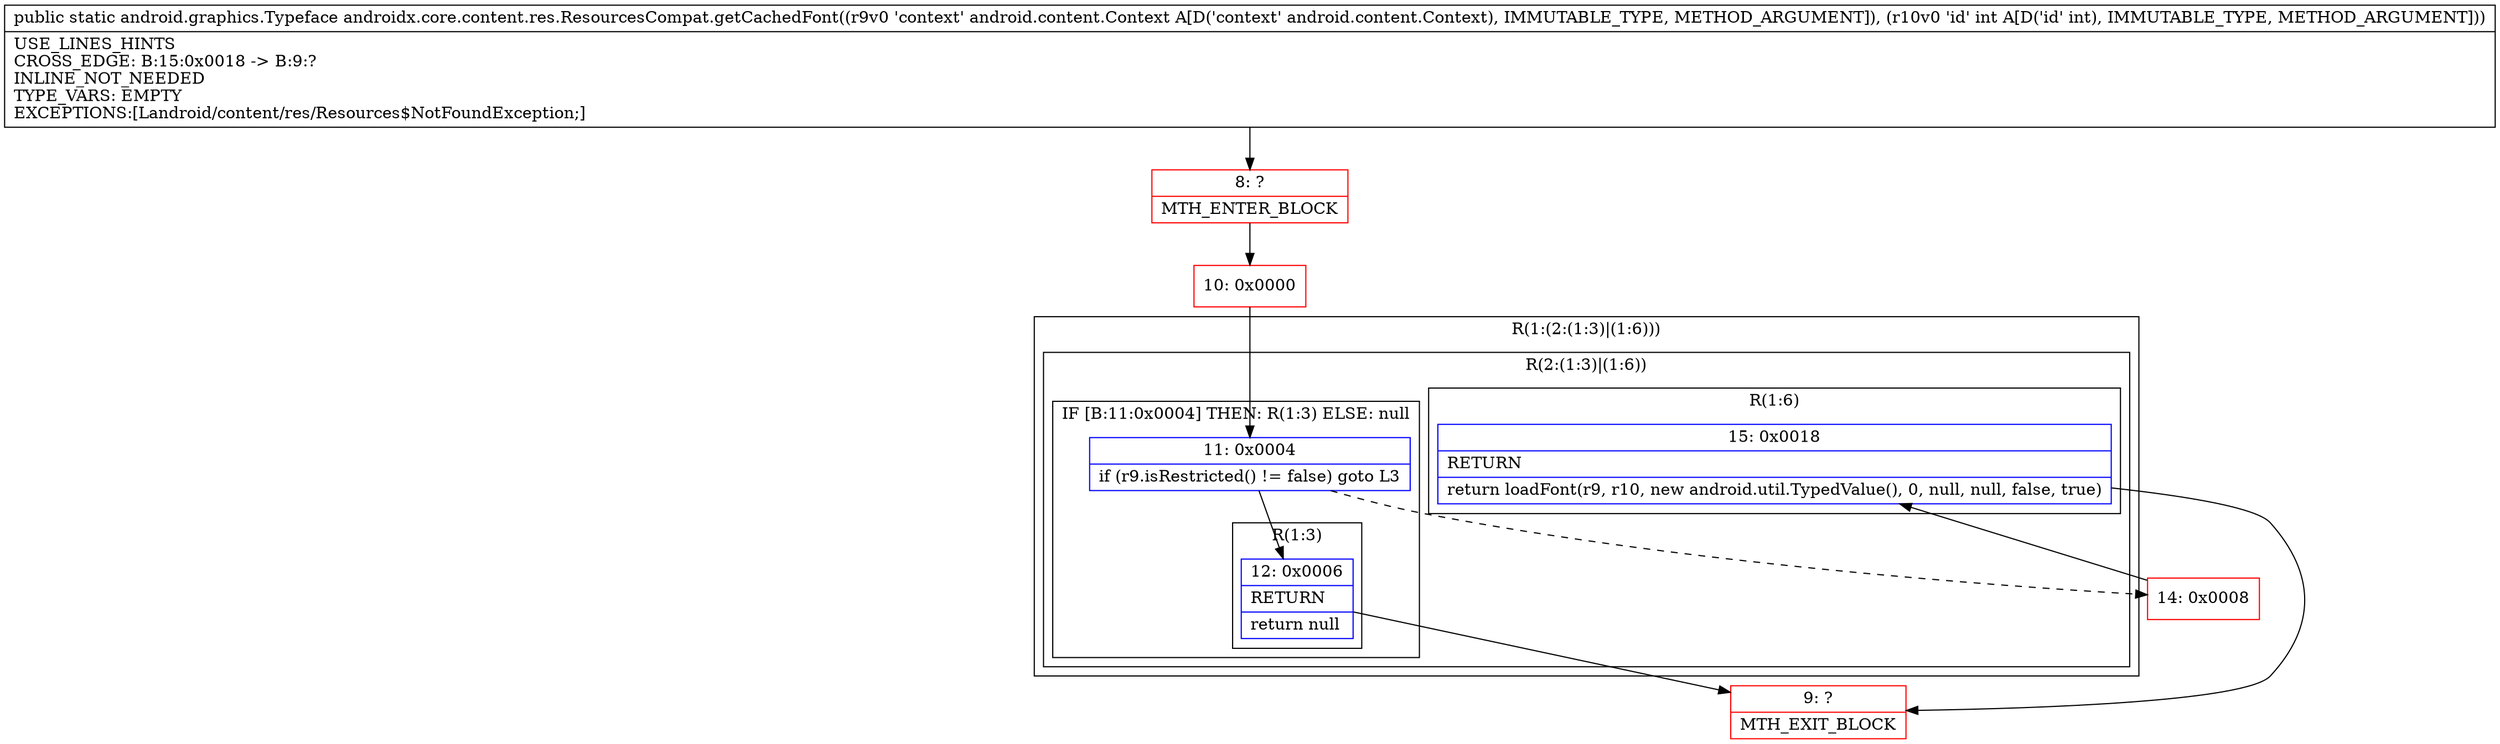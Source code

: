 digraph "CFG forandroidx.core.content.res.ResourcesCompat.getCachedFont(Landroid\/content\/Context;I)Landroid\/graphics\/Typeface;" {
subgraph cluster_Region_2057756004 {
label = "R(1:(2:(1:3)|(1:6)))";
node [shape=record,color=blue];
subgraph cluster_Region_137288386 {
label = "R(2:(1:3)|(1:6))";
node [shape=record,color=blue];
subgraph cluster_IfRegion_1240154021 {
label = "IF [B:11:0x0004] THEN: R(1:3) ELSE: null";
node [shape=record,color=blue];
Node_11 [shape=record,label="{11\:\ 0x0004|if (r9.isRestricted() != false) goto L3\l}"];
subgraph cluster_Region_758706103 {
label = "R(1:3)";
node [shape=record,color=blue];
Node_12 [shape=record,label="{12\:\ 0x0006|RETURN\l|return null\l}"];
}
}
subgraph cluster_Region_1631144585 {
label = "R(1:6)";
node [shape=record,color=blue];
Node_15 [shape=record,label="{15\:\ 0x0018|RETURN\l|return loadFont(r9, r10, new android.util.TypedValue(), 0, null, null, false, true)\l}"];
}
}
}
Node_8 [shape=record,color=red,label="{8\:\ ?|MTH_ENTER_BLOCK\l}"];
Node_10 [shape=record,color=red,label="{10\:\ 0x0000}"];
Node_9 [shape=record,color=red,label="{9\:\ ?|MTH_EXIT_BLOCK\l}"];
Node_14 [shape=record,color=red,label="{14\:\ 0x0008}"];
MethodNode[shape=record,label="{public static android.graphics.Typeface androidx.core.content.res.ResourcesCompat.getCachedFont((r9v0 'context' android.content.Context A[D('context' android.content.Context), IMMUTABLE_TYPE, METHOD_ARGUMENT]), (r10v0 'id' int A[D('id' int), IMMUTABLE_TYPE, METHOD_ARGUMENT]))  | USE_LINES_HINTS\lCROSS_EDGE: B:15:0x0018 \-\> B:9:?\lINLINE_NOT_NEEDED\lTYPE_VARS: EMPTY\lEXCEPTIONS:[Landroid\/content\/res\/Resources$NotFoundException;]\l}"];
MethodNode -> Node_8;Node_11 -> Node_12;
Node_11 -> Node_14[style=dashed];
Node_12 -> Node_9;
Node_15 -> Node_9;
Node_8 -> Node_10;
Node_10 -> Node_11;
Node_14 -> Node_15;
}

